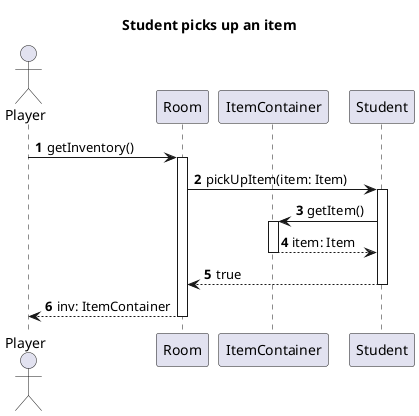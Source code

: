 @startuml
'https://plantuml.com/sequence-diagram

autonumber
title Student picks up an item

actor Player as p
participant Room as r
participant ItemContainer as inv
participant Student as student

p->r: getInventory()
activate r

r->student: pickUpItem(item: Item)
activate student

student->inv: getItem()
activate inv

return item: Item
return true
return inv: ItemContainer
@enduml